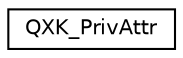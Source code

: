 digraph "Graphical Class Hierarchy"
{
 // LATEX_PDF_SIZE
  edge [fontname="Helvetica",fontsize="10",labelfontname="Helvetica",labelfontsize="10"];
  node [fontname="Helvetica",fontsize="10",shape=record];
  rankdir="LR";
  Node0 [label="QXK_PrivAttr",height=0.2,width=0.4,color="black", fillcolor="white", style="filled",URL="$qxk_8h.html#struct_q_x_k___priv_attr",tooltip="attributes of the QXK kernel"];
}
